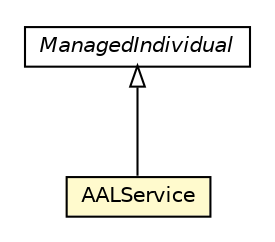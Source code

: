 #!/usr/local/bin/dot
#
# Class diagram 
# Generated by UMLGraph version R5_6-24-gf6e263 (http://www.umlgraph.org/)
#

digraph G {
	edge [fontname="Helvetica",fontsize=10,labelfontname="Helvetica",labelfontsize=10];
	node [fontname="Helvetica",fontsize=10,shape=plaintext];
	nodesep=0.25;
	ranksep=0.5;
	// org.universAAL.middleware.owl.ManagedIndividual
	c1506771 [label=<<table title="org.universAAL.middleware.owl.ManagedIndividual" border="0" cellborder="1" cellspacing="0" cellpadding="2" port="p" href="../../middleware/owl/ManagedIndividual.html">
		<tr><td><table border="0" cellspacing="0" cellpadding="1">
<tr><td align="center" balign="center"><font face="Helvetica-Oblique"> ManagedIndividual </font></td></tr>
		</table></td></tr>
		</table>>, URL="../../middleware/owl/ManagedIndividual.html", fontname="Helvetica", fontcolor="black", fontsize=10.0];
	// org.universAAL.ontology.profile.AALService
	c1507349 [label=<<table title="org.universAAL.ontology.profile.AALService" border="0" cellborder="1" cellspacing="0" cellpadding="2" port="p" bgcolor="lemonChiffon" href="./AALService.html">
		<tr><td><table border="0" cellspacing="0" cellpadding="1">
<tr><td align="center" balign="center"> AALService </td></tr>
		</table></td></tr>
		</table>>, URL="./AALService.html", fontname="Helvetica", fontcolor="black", fontsize=10.0];
	//org.universAAL.ontology.profile.AALService extends org.universAAL.middleware.owl.ManagedIndividual
	c1506771:p -> c1507349:p [dir=back,arrowtail=empty];
}

